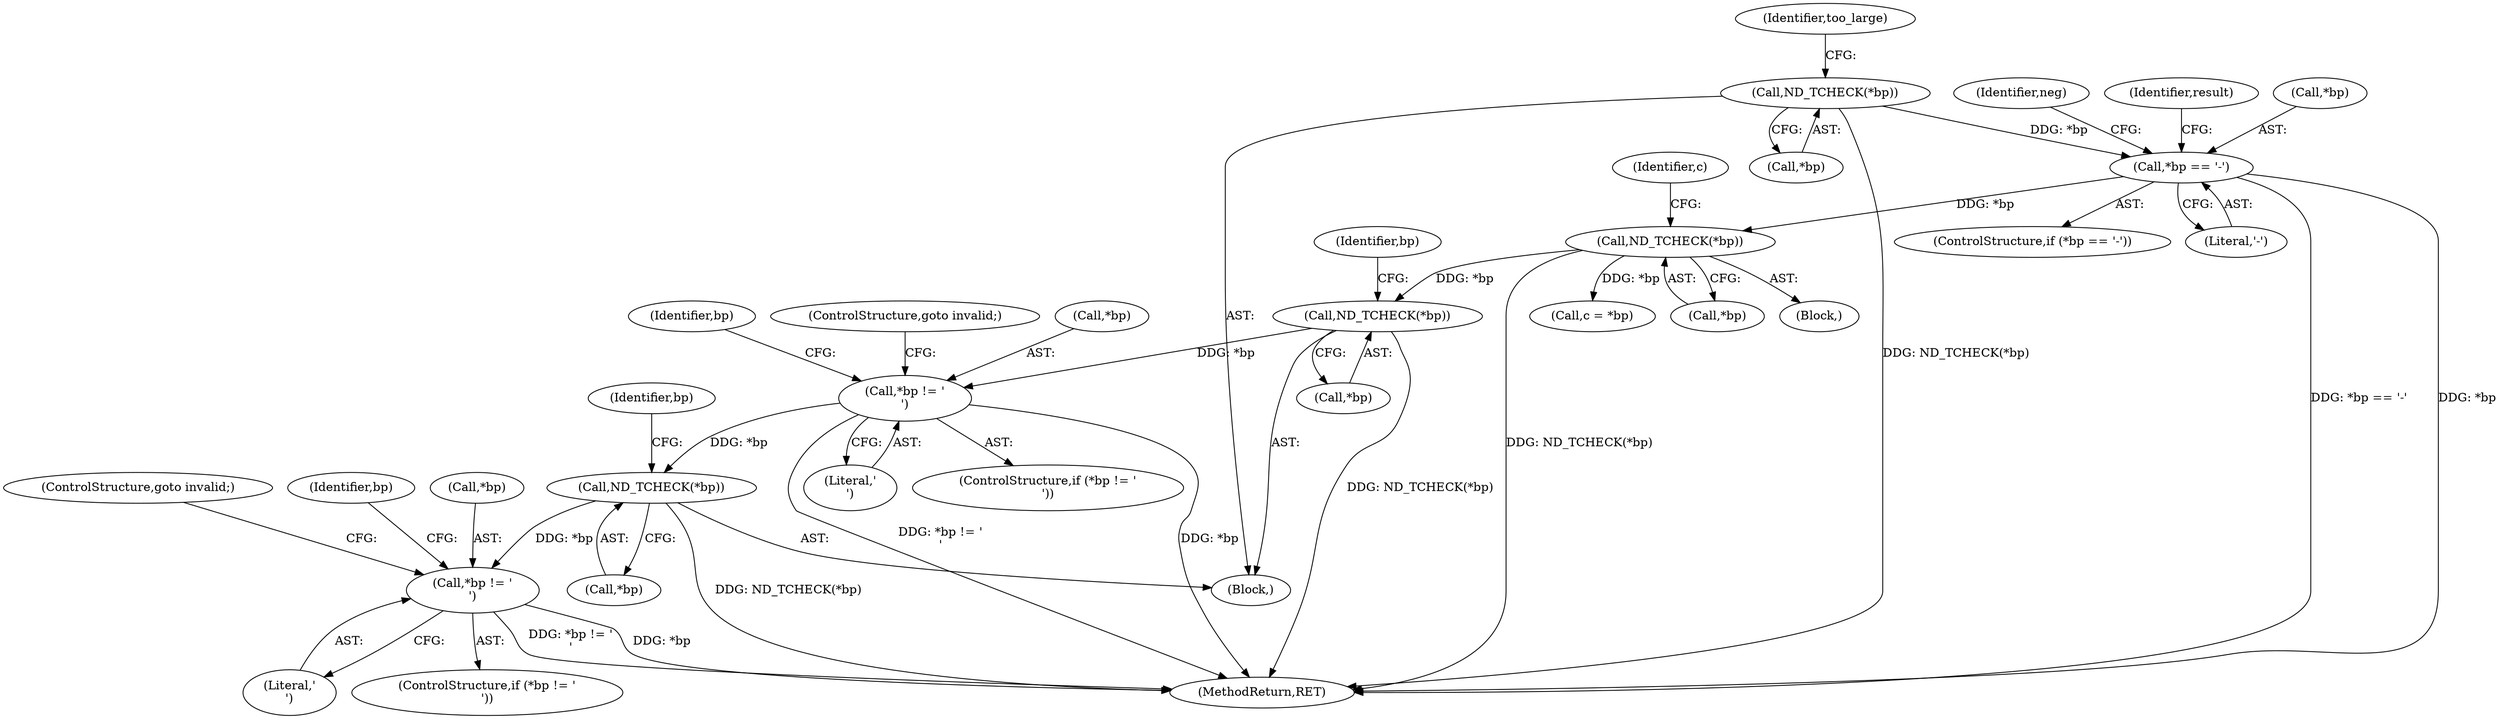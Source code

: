 digraph "1_tcpdump_db24063b01cba8e9d4d88b7d8ac70c9000c104e4@pointer" {
"1000233" [label="(Call,*bp != '\r')"];
"1000229" [label="(Call,ND_TCHECK(*bp))"];
"1000155" [label="(Call,ND_TCHECK(*bp))"];
"1000130" [label="(Call,*bp == '-')"];
"1000120" [label="(Call,ND_TCHECK(*bp))"];
"1000247" [label="(Call,ND_TCHECK(*bp))"];
"1000251" [label="(Call,*bp != '\n')"];
"1000234" [label="(Call,*bp)"];
"1000248" [label="(Call,*bp)"];
"1000254" [label="(Literal,'\n')"];
"1000239" [label="(Identifier,bp)"];
"1000136" [label="(Identifier,neg)"];
"1000155" [label="(Call,ND_TCHECK(*bp))"];
"1000121" [label="(Call,*bp)"];
"1000158" [label="(Call,c = *bp)"];
"1000252" [label="(Call,*bp)"];
"1000255" [label="(ControlStructure,goto invalid;)"];
"1000129" [label="(ControlStructure,if (*bp == '-'))"];
"1000159" [label="(Identifier,c)"];
"1000124" [label="(Identifier,too_large)"];
"1000109" [label="(Block,)"];
"1000235" [label="(Identifier,bp)"];
"1000251" [label="(Call,*bp != '\n')"];
"1000257" [label="(Identifier,bp)"];
"1000229" [label="(Call,ND_TCHECK(*bp))"];
"1000237" [label="(ControlStructure,goto invalid;)"];
"1000133" [label="(Literal,'-')"];
"1000236" [label="(Literal,'\r')"];
"1000294" [label="(MethodReturn,RET)"];
"1000120" [label="(Call,ND_TCHECK(*bp))"];
"1000247" [label="(Call,ND_TCHECK(*bp))"];
"1000143" [label="(Identifier,result)"];
"1000230" [label="(Call,*bp)"];
"1000250" [label="(ControlStructure,if (*bp != '\n'))"];
"1000253" [label="(Identifier,bp)"];
"1000156" [label="(Call,*bp)"];
"1000232" [label="(ControlStructure,if (*bp != '\r'))"];
"1000130" [label="(Call,*bp == '-')"];
"1000149" [label="(Block,)"];
"1000233" [label="(Call,*bp != '\r')"];
"1000131" [label="(Call,*bp)"];
"1000233" -> "1000232"  [label="AST: "];
"1000233" -> "1000236"  [label="CFG: "];
"1000234" -> "1000233"  [label="AST: "];
"1000236" -> "1000233"  [label="AST: "];
"1000237" -> "1000233"  [label="CFG: "];
"1000239" -> "1000233"  [label="CFG: "];
"1000233" -> "1000294"  [label="DDG: *bp != '\r'"];
"1000233" -> "1000294"  [label="DDG: *bp"];
"1000229" -> "1000233"  [label="DDG: *bp"];
"1000233" -> "1000247"  [label="DDG: *bp"];
"1000229" -> "1000109"  [label="AST: "];
"1000229" -> "1000230"  [label="CFG: "];
"1000230" -> "1000229"  [label="AST: "];
"1000235" -> "1000229"  [label="CFG: "];
"1000229" -> "1000294"  [label="DDG: ND_TCHECK(*bp)"];
"1000155" -> "1000229"  [label="DDG: *bp"];
"1000155" -> "1000149"  [label="AST: "];
"1000155" -> "1000156"  [label="CFG: "];
"1000156" -> "1000155"  [label="AST: "];
"1000159" -> "1000155"  [label="CFG: "];
"1000155" -> "1000294"  [label="DDG: ND_TCHECK(*bp)"];
"1000130" -> "1000155"  [label="DDG: *bp"];
"1000155" -> "1000158"  [label="DDG: *bp"];
"1000130" -> "1000129"  [label="AST: "];
"1000130" -> "1000133"  [label="CFG: "];
"1000131" -> "1000130"  [label="AST: "];
"1000133" -> "1000130"  [label="AST: "];
"1000136" -> "1000130"  [label="CFG: "];
"1000143" -> "1000130"  [label="CFG: "];
"1000130" -> "1000294"  [label="DDG: *bp == '-'"];
"1000130" -> "1000294"  [label="DDG: *bp"];
"1000120" -> "1000130"  [label="DDG: *bp"];
"1000120" -> "1000109"  [label="AST: "];
"1000120" -> "1000121"  [label="CFG: "];
"1000121" -> "1000120"  [label="AST: "];
"1000124" -> "1000120"  [label="CFG: "];
"1000120" -> "1000294"  [label="DDG: ND_TCHECK(*bp)"];
"1000247" -> "1000109"  [label="AST: "];
"1000247" -> "1000248"  [label="CFG: "];
"1000248" -> "1000247"  [label="AST: "];
"1000253" -> "1000247"  [label="CFG: "];
"1000247" -> "1000294"  [label="DDG: ND_TCHECK(*bp)"];
"1000247" -> "1000251"  [label="DDG: *bp"];
"1000251" -> "1000250"  [label="AST: "];
"1000251" -> "1000254"  [label="CFG: "];
"1000252" -> "1000251"  [label="AST: "];
"1000254" -> "1000251"  [label="AST: "];
"1000255" -> "1000251"  [label="CFG: "];
"1000257" -> "1000251"  [label="CFG: "];
"1000251" -> "1000294"  [label="DDG: *bp != '\n'"];
"1000251" -> "1000294"  [label="DDG: *bp"];
}
